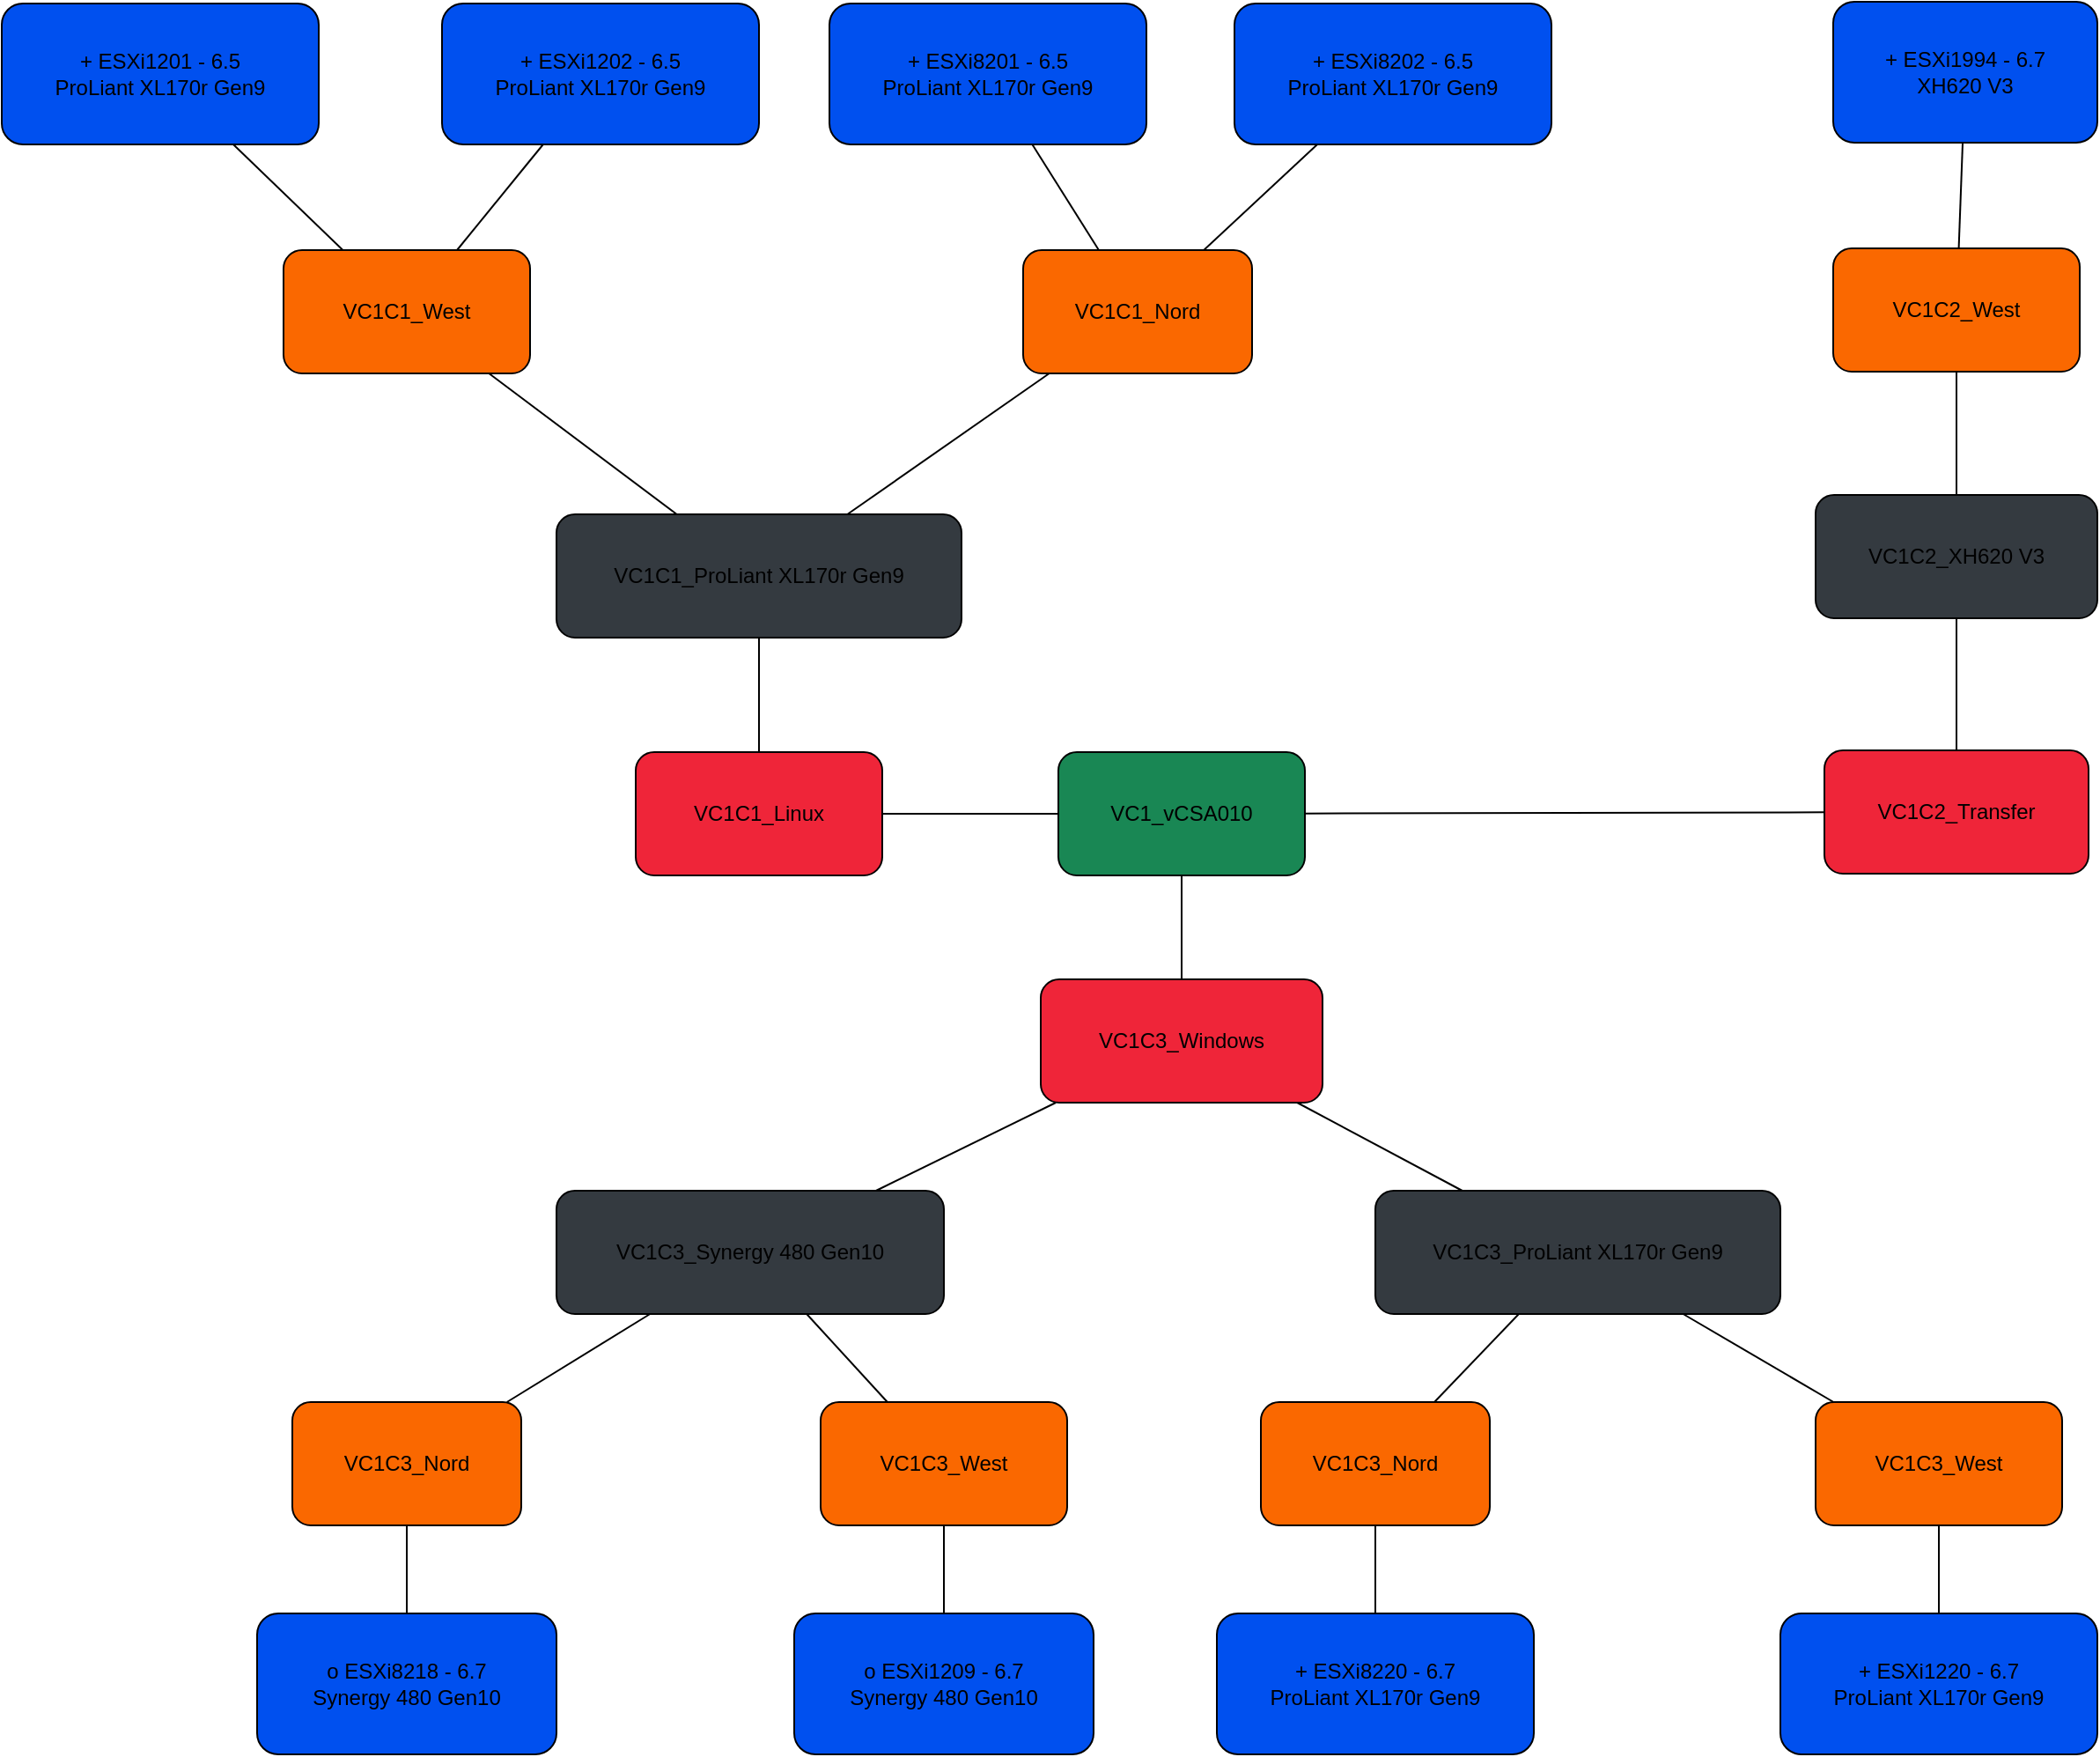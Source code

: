 <mxfile version="20.2.3" type="device"><diagram id="GUvPsMXQeRcdBM3LhqyL" name="DrawIO Diagram"><mxGraphModel dx="1278" dy="641" grid="0" gridSize="10" guides="1" tooltips="1" connect="1" arrows="1" fold="1" page="1" pageScale="1" pageWidth="1654" pageHeight="1169" math="0" shadow="0"><root><mxCell id="0"/><mxCell id="1" parent="0"/><UserObject label="%name%" type="vCenterServer" name="VC1_vCSA010" model="Appliance" version="" placeholders="1" id="1bwpFd1JcE_YYSt9L0Jl-1"><mxCell style="shape=entity;whiteSpace=wrap;html=1;rounded=1;childLayout=stackLayout;horizontal=1;horizontalStack=0;resizeParent=1;resizeLast=0;fillColor=#198754;strokeColor=#000000;" parent="1" vertex="1"><mxGeometry x="817" y="476" width="140" height="70" as="geometry"/></mxCell></UserObject><UserObject label="%name%" type="Cluster" name="VC1C1_Linux" model="" version="" placeholders="1" id="1bwpFd1JcE_YYSt9L0Jl-2"><mxCell style="shape=entity;whiteSpace=wrap;html=1;rounded=1;childLayout=stackLayout;horizontal=1;horizontalStack=0;resizeParent=1;resizeLast=0;fillColor=#ef2539;strokeColor=#000000;" parent="1" vertex="1"><mxGeometry x="577" y="476" width="140" height="70" as="geometry"/></mxCell></UserObject><UserObject label="%name%" type="Model" name="VC1C1_ProLiant XL170r Gen9" model="" version="" placeholders="1" id="1bwpFd1JcE_YYSt9L0Jl-3"><mxCell style="shape=entity;whiteSpace=wrap;html=1;rounded=1;childLayout=stackLayout;horizontal=1;horizontalStack=0;resizeParent=1;resizeLast=0;fillColor=#343a40;strokeColor=#000000;" parent="1" vertex="1"><mxGeometry x="532" y="341" width="230" height="70" as="geometry"/></mxCell></UserObject><UserObject label="%name%" type="PhysicalLocation" name="VC1C1_Nord" model="" version="" placeholders="1" id="1bwpFd1JcE_YYSt9L0Jl-4"><mxCell style="shape=entity;whiteSpace=wrap;html=1;rounded=1;childLayout=stackLayout;horizontal=1;horizontalStack=0;resizeParent=1;resizeLast=0;fillColor=#FA6800;strokeColor=#000000;" parent="1" vertex="1"><mxGeometry x="797" y="191" width="130" height="70" as="geometry"/></mxCell></UserObject><UserObject label="%name% - %version%&lt;br&gt;%model%" type="ESXiHost" name="+ ESXi8201" model="ProLiant XL170r Gen9" version="6.5" placeholders="1" id="1bwpFd1JcE_YYSt9L0Jl-5"><mxCell style="shape=entity;whiteSpace=wrap;html=1;rounded=1;childLayout=stackLayout;horizontal=1;horizontalStack=0;resizeParent=1;resizeLast=0;fillColor=#0050EF;strokeColor=#000000;" parent="1" vertex="1"><mxGeometry x="687" y="51" width="180" height="80" as="geometry"/></mxCell></UserObject><UserObject label="%name% - %version%&lt;br&gt;%model%" type="ESXiHost" name="+ ESXi8202" model="ProLiant XL170r Gen9" version="6.5" placeholders="1" id="1bwpFd1JcE_YYSt9L0Jl-6"><mxCell style="shape=entity;whiteSpace=wrap;html=1;rounded=1;childLayout=stackLayout;horizontal=1;horizontalStack=0;resizeParent=1;resizeLast=0;fillColor=#0050EF;strokeColor=#000000;" parent="1" vertex="1"><mxGeometry x="917" y="51" width="180" height="80" as="geometry"/></mxCell></UserObject><UserObject label="%name%" type="PhysicalLocation" name="VC1C1_West" model="" version="" placeholders="1" id="1bwpFd1JcE_YYSt9L0Jl-7"><mxCell style="shape=entity;whiteSpace=wrap;html=1;rounded=1;childLayout=stackLayout;horizontal=1;horizontalStack=0;resizeParent=1;resizeLast=0;fillColor=#FA6800;strokeColor=#000000;" parent="1" vertex="1"><mxGeometry x="377" y="191" width="140" height="70" as="geometry"/></mxCell></UserObject><UserObject label="%name% - %version%&lt;br&gt;%model%" type="ESXiHost" name="+ ESXi1201" model="ProLiant XL170r Gen9" version="6.5" placeholders="1" id="1bwpFd1JcE_YYSt9L0Jl-8"><mxCell style="shape=entity;whiteSpace=wrap;html=1;rounded=1;childLayout=stackLayout;horizontal=1;horizontalStack=0;resizeParent=1;resizeLast=0;fillColor=#0050EF;strokeColor=#000000;" parent="1" vertex="1"><mxGeometry x="217" y="51" width="180" height="80" as="geometry"/></mxCell></UserObject><UserObject label="%name% - %version%&lt;br&gt;%model%" type="ESXiHost" name="+ ESXi1202" model="ProLiant XL170r Gen9" version="6.5" placeholders="1" id="1bwpFd1JcE_YYSt9L0Jl-9"><mxCell style="shape=entity;whiteSpace=wrap;html=1;rounded=1;childLayout=stackLayout;horizontal=1;horizontalStack=0;resizeParent=1;resizeLast=0;fillColor=#0050EF;strokeColor=#000000;" parent="1" vertex="1"><mxGeometry x="467" y="51" width="180" height="80" as="geometry"/></mxCell></UserObject><UserObject label="%name%" type="Cluster" name="VC1C2_Transfer" model="" version="" placeholders="1" id="1bwpFd1JcE_YYSt9L0Jl-10"><mxCell style="shape=entity;whiteSpace=wrap;html=1;rounded=1;childLayout=stackLayout;horizontal=1;horizontalStack=0;resizeParent=1;resizeLast=0;fillColor=#ef2539;strokeColor=#000000;" parent="1" vertex="1"><mxGeometry x="1252" y="475" width="150" height="70" as="geometry"/></mxCell></UserObject><UserObject label="%name%" type="Model" name="VC1C2_XH620 V3" model="" version="" placeholders="1" id="1bwpFd1JcE_YYSt9L0Jl-11"><mxCell style="shape=entity;whiteSpace=wrap;html=1;rounded=1;childLayout=stackLayout;horizontal=1;horizontalStack=0;resizeParent=1;resizeLast=0;fillColor=#343a40;strokeColor=#000000;" parent="1" vertex="1"><mxGeometry x="1247" y="330" width="160" height="70" as="geometry"/></mxCell></UserObject><UserObject label="%name%" type="PhysicalLocation" name="VC1C2_West" model="" version="" placeholders="1" id="1bwpFd1JcE_YYSt9L0Jl-12"><mxCell style="shape=entity;whiteSpace=wrap;html=1;rounded=1;childLayout=stackLayout;horizontal=1;horizontalStack=0;resizeParent=1;resizeLast=0;fillColor=#FA6800;strokeColor=#000000;" parent="1" vertex="1"><mxGeometry x="1257" y="190" width="140" height="70" as="geometry"/></mxCell></UserObject><UserObject label="%name% - %version%&lt;br&gt;%model%" type="ESXiHost" name="+ ESXi1994" model="XH620 V3" version="6.7" placeholders="1" id="1bwpFd1JcE_YYSt9L0Jl-13"><mxCell style="shape=entity;whiteSpace=wrap;html=1;rounded=1;childLayout=stackLayout;horizontal=1;horizontalStack=0;resizeParent=1;resizeLast=0;fillColor=#0050EF;strokeColor=#000000;" parent="1" vertex="1"><mxGeometry x="1257" y="50" width="150" height="80" as="geometry"/></mxCell></UserObject><UserObject label="%name%" type="Cluster" name="VC1C3_Windows" model="" version="" placeholders="1" id="1bwpFd1JcE_YYSt9L0Jl-14"><mxCell style="shape=entity;whiteSpace=wrap;html=1;rounded=1;childLayout=stackLayout;horizontal=1;horizontalStack=0;resizeParent=1;resizeLast=0;fillColor=#ef2539;strokeColor=#000000;" parent="1" vertex="1"><mxGeometry x="807" y="605" width="160" height="70" as="geometry"/></mxCell></UserObject><UserObject label="%name%" type="Model" name="VC1C3_ProLiant XL170r Gen9" model="" version="" placeholders="1" id="1bwpFd1JcE_YYSt9L0Jl-15"><mxCell style="shape=entity;whiteSpace=wrap;html=1;rounded=1;childLayout=stackLayout;horizontal=1;horizontalStack=0;resizeParent=1;resizeLast=0;fillColor=#343a40;strokeColor=#000000;" parent="1" vertex="1"><mxGeometry x="997" y="725" width="230" height="70" as="geometry"/></mxCell></UserObject><UserObject label="%name%" type="PhysicalLocation" name="VC1C3_Nord" model="" version="" placeholders="1" id="1bwpFd1JcE_YYSt9L0Jl-16"><mxCell style="shape=entity;whiteSpace=wrap;html=1;rounded=1;childLayout=stackLayout;horizontal=1;horizontalStack=0;resizeParent=1;resizeLast=0;fillColor=#FA6800;strokeColor=#000000;" parent="1" vertex="1"><mxGeometry x="932" y="845" width="130" height="70" as="geometry"/></mxCell></UserObject><UserObject label="%name% - %version%&lt;br&gt;%model%" type="ESXiHost" name="+ ESXi8220" model="ProLiant XL170r Gen9" version="6.7" placeholders="1" id="1bwpFd1JcE_YYSt9L0Jl-17"><mxCell style="shape=entity;whiteSpace=wrap;html=1;rounded=1;childLayout=stackLayout;horizontal=1;horizontalStack=0;resizeParent=1;resizeLast=0;fillColor=#0050EF;strokeColor=#000000;" parent="1" vertex="1"><mxGeometry x="907" y="965" width="180" height="80" as="geometry"/></mxCell></UserObject><UserObject label="%name%" type="PhysicalLocation" name="VC1C3_West" model="" version="" placeholders="1" id="1bwpFd1JcE_YYSt9L0Jl-18"><mxCell style="shape=entity;whiteSpace=wrap;html=1;rounded=1;childLayout=stackLayout;horizontal=1;horizontalStack=0;resizeParent=1;resizeLast=0;fillColor=#FA6800;strokeColor=#000000;" parent="1" vertex="1"><mxGeometry x="1247" y="845" width="140" height="70" as="geometry"/></mxCell></UserObject><UserObject label="%name% - %version%&lt;br&gt;%model%" type="ESXiHost" name="+ ESXi1220" model="ProLiant XL170r Gen9" version="6.7" placeholders="1" id="1bwpFd1JcE_YYSt9L0Jl-19"><mxCell style="shape=entity;whiteSpace=wrap;html=1;rounded=1;childLayout=stackLayout;horizontal=1;horizontalStack=0;resizeParent=1;resizeLast=0;fillColor=#0050EF;strokeColor=#000000;" parent="1" vertex="1"><mxGeometry x="1227" y="965" width="180" height="80" as="geometry"/></mxCell></UserObject><UserObject label="%name%" type="Model" name="VC1C3_Synergy 480 Gen10" model="" version="" placeholders="1" id="1bwpFd1JcE_YYSt9L0Jl-20"><mxCell style="shape=entity;whiteSpace=wrap;html=1;rounded=1;childLayout=stackLayout;horizontal=1;horizontalStack=0;resizeParent=1;resizeLast=0;fillColor=#343a40;strokeColor=#000000;" parent="1" vertex="1"><mxGeometry x="532" y="725" width="220" height="70" as="geometry"/></mxCell></UserObject><UserObject label="%name%" type="PhysicalLocation" name="VC1C3_Nord" model="" version="" placeholders="1" id="1bwpFd1JcE_YYSt9L0Jl-21"><mxCell style="shape=entity;whiteSpace=wrap;html=1;rounded=1;childLayout=stackLayout;horizontal=1;horizontalStack=0;resizeParent=1;resizeLast=0;fillColor=#FA6800;strokeColor=#000000;" parent="1" vertex="1"><mxGeometry x="382" y="845" width="130" height="70" as="geometry"/></mxCell></UserObject><UserObject label="%name% - %version%&lt;br&gt;%model%" type="ESXiHost" name="o ESXi8218" model="Synergy 480 Gen10" version="6.7" placeholders="1" id="1bwpFd1JcE_YYSt9L0Jl-22"><mxCell style="shape=entity;whiteSpace=wrap;html=1;rounded=1;childLayout=stackLayout;horizontal=1;horizontalStack=0;resizeParent=1;resizeLast=0;fillColor=#0050EF;strokeColor=#000000;" parent="1" vertex="1"><mxGeometry x="362" y="965" width="170" height="80" as="geometry"/></mxCell></UserObject><UserObject label="%name%" type="PhysicalLocation" name="VC1C3_West" model="" version="" placeholders="1" id="1bwpFd1JcE_YYSt9L0Jl-23"><mxCell style="shape=entity;whiteSpace=wrap;html=1;rounded=1;childLayout=stackLayout;horizontal=1;horizontalStack=0;resizeParent=1;resizeLast=0;fillColor=#FA6800;strokeColor=#000000;" parent="1" vertex="1"><mxGeometry x="682" y="845" width="140" height="70" as="geometry"/></mxCell></UserObject><UserObject label="%name% - %version%&lt;br&gt;%model%" type="ESXiHost" name="o ESXi1209" model="Synergy 480 Gen10" version="6.7" placeholders="1" id="1bwpFd1JcE_YYSt9L0Jl-24"><mxCell style="shape=entity;whiteSpace=wrap;html=1;rounded=1;childLayout=stackLayout;horizontal=1;horizontalStack=0;resizeParent=1;resizeLast=0;fillColor=#0050EF;strokeColor=#000000;" parent="1" vertex="1"><mxGeometry x="667" y="965" width="170" height="80" as="geometry"/></mxCell></UserObject><mxCell id="1bwpFd1JcE_YYSt9L0Jl-25" value="" style="curved=0;endArrow=none;endFill=0;fontSize=11;" parent="1" source="1bwpFd1JcE_YYSt9L0Jl-2" target="1bwpFd1JcE_YYSt9L0Jl-1" edge="1"><mxGeometry relative="1" as="geometry"/></mxCell><mxCell id="1bwpFd1JcE_YYSt9L0Jl-26" value="" style="curved=0;endArrow=none;endFill=0;fontSize=11;" parent="1" source="1bwpFd1JcE_YYSt9L0Jl-3" target="1bwpFd1JcE_YYSt9L0Jl-2" edge="1"><mxGeometry relative="1" as="geometry"/></mxCell><mxCell id="1bwpFd1JcE_YYSt9L0Jl-27" value="" style="curved=0;endArrow=none;endFill=0;fontSize=11;" parent="1" source="1bwpFd1JcE_YYSt9L0Jl-4" target="1bwpFd1JcE_YYSt9L0Jl-3" edge="1"><mxGeometry relative="1" as="geometry"/></mxCell><mxCell id="1bwpFd1JcE_YYSt9L0Jl-28" value="" style="curved=0;endArrow=none;endFill=0;fontSize=11;" parent="1" source="1bwpFd1JcE_YYSt9L0Jl-5" target="1bwpFd1JcE_YYSt9L0Jl-4" edge="1"><mxGeometry relative="1" as="geometry"/></mxCell><mxCell id="1bwpFd1JcE_YYSt9L0Jl-29" value="" style="curved=0;endArrow=none;endFill=0;fontSize=11;" parent="1" source="1bwpFd1JcE_YYSt9L0Jl-6" target="1bwpFd1JcE_YYSt9L0Jl-4" edge="1"><mxGeometry relative="1" as="geometry"/></mxCell><mxCell id="1bwpFd1JcE_YYSt9L0Jl-30" value="" style="curved=0;endArrow=none;endFill=0;fontSize=11;" parent="1" source="1bwpFd1JcE_YYSt9L0Jl-7" target="1bwpFd1JcE_YYSt9L0Jl-3" edge="1"><mxGeometry relative="1" as="geometry"/></mxCell><mxCell id="1bwpFd1JcE_YYSt9L0Jl-31" value="" style="curved=0;endArrow=none;endFill=0;fontSize=11;" parent="1" source="1bwpFd1JcE_YYSt9L0Jl-8" target="1bwpFd1JcE_YYSt9L0Jl-7" edge="1"><mxGeometry relative="1" as="geometry"/></mxCell><mxCell id="1bwpFd1JcE_YYSt9L0Jl-32" value="" style="curved=0;endArrow=none;endFill=0;fontSize=11;" parent="1" source="1bwpFd1JcE_YYSt9L0Jl-9" target="1bwpFd1JcE_YYSt9L0Jl-7" edge="1"><mxGeometry relative="1" as="geometry"/></mxCell><mxCell id="1bwpFd1JcE_YYSt9L0Jl-33" value="" style="curved=0;endArrow=none;endFill=0;fontSize=11;" parent="1" source="1bwpFd1JcE_YYSt9L0Jl-10" target="1bwpFd1JcE_YYSt9L0Jl-1" edge="1"><mxGeometry relative="1" as="geometry"/></mxCell><mxCell id="1bwpFd1JcE_YYSt9L0Jl-34" value="" style="curved=0;endArrow=none;endFill=0;fontSize=11;" parent="1" source="1bwpFd1JcE_YYSt9L0Jl-11" target="1bwpFd1JcE_YYSt9L0Jl-10" edge="1"><mxGeometry relative="1" as="geometry"/></mxCell><mxCell id="1bwpFd1JcE_YYSt9L0Jl-35" value="" style="curved=0;endArrow=none;endFill=0;fontSize=11;" parent="1" source="1bwpFd1JcE_YYSt9L0Jl-12" target="1bwpFd1JcE_YYSt9L0Jl-11" edge="1"><mxGeometry relative="1" as="geometry"/></mxCell><mxCell id="1bwpFd1JcE_YYSt9L0Jl-36" value="" style="curved=0;endArrow=none;endFill=0;fontSize=11;" parent="1" source="1bwpFd1JcE_YYSt9L0Jl-13" target="1bwpFd1JcE_YYSt9L0Jl-12" edge="1"><mxGeometry relative="1" as="geometry"/></mxCell><mxCell id="1bwpFd1JcE_YYSt9L0Jl-37" value="" style="curved=0;endArrow=none;endFill=0;fontSize=11;" parent="1" source="1bwpFd1JcE_YYSt9L0Jl-14" target="1bwpFd1JcE_YYSt9L0Jl-1" edge="1"><mxGeometry relative="1" as="geometry"/></mxCell><mxCell id="1bwpFd1JcE_YYSt9L0Jl-38" value="" style="curved=0;endArrow=none;endFill=0;fontSize=11;" parent="1" source="1bwpFd1JcE_YYSt9L0Jl-15" target="1bwpFd1JcE_YYSt9L0Jl-14" edge="1"><mxGeometry relative="1" as="geometry"/></mxCell><mxCell id="1bwpFd1JcE_YYSt9L0Jl-39" value="" style="curved=0;endArrow=none;endFill=0;fontSize=11;" parent="1" source="1bwpFd1JcE_YYSt9L0Jl-16" target="1bwpFd1JcE_YYSt9L0Jl-15" edge="1"><mxGeometry relative="1" as="geometry"/></mxCell><mxCell id="1bwpFd1JcE_YYSt9L0Jl-40" value="" style="curved=0;endArrow=none;endFill=0;fontSize=11;" parent="1" source="1bwpFd1JcE_YYSt9L0Jl-17" target="1bwpFd1JcE_YYSt9L0Jl-16" edge="1"><mxGeometry relative="1" as="geometry"/></mxCell><mxCell id="1bwpFd1JcE_YYSt9L0Jl-41" value="" style="curved=0;endArrow=none;endFill=0;fontSize=11;" parent="1" source="1bwpFd1JcE_YYSt9L0Jl-18" target="1bwpFd1JcE_YYSt9L0Jl-15" edge="1"><mxGeometry relative="1" as="geometry"/></mxCell><mxCell id="1bwpFd1JcE_YYSt9L0Jl-42" value="" style="curved=0;endArrow=none;endFill=0;fontSize=11;" parent="1" source="1bwpFd1JcE_YYSt9L0Jl-19" target="1bwpFd1JcE_YYSt9L0Jl-18" edge="1"><mxGeometry relative="1" as="geometry"/></mxCell><mxCell id="1bwpFd1JcE_YYSt9L0Jl-43" value="" style="curved=0;endArrow=none;endFill=0;fontSize=11;" parent="1" source="1bwpFd1JcE_YYSt9L0Jl-20" target="1bwpFd1JcE_YYSt9L0Jl-14" edge="1"><mxGeometry relative="1" as="geometry"/></mxCell><mxCell id="1bwpFd1JcE_YYSt9L0Jl-44" value="" style="curved=0;endArrow=none;endFill=0;fontSize=11;" parent="1" source="1bwpFd1JcE_YYSt9L0Jl-21" target="1bwpFd1JcE_YYSt9L0Jl-20" edge="1"><mxGeometry relative="1" as="geometry"/></mxCell><mxCell id="1bwpFd1JcE_YYSt9L0Jl-45" value="" style="curved=0;endArrow=none;endFill=0;fontSize=11;" parent="1" source="1bwpFd1JcE_YYSt9L0Jl-22" target="1bwpFd1JcE_YYSt9L0Jl-21" edge="1"><mxGeometry relative="1" as="geometry"/></mxCell><mxCell id="1bwpFd1JcE_YYSt9L0Jl-46" value="" style="curved=0;endArrow=none;endFill=0;fontSize=11;" parent="1" source="1bwpFd1JcE_YYSt9L0Jl-23" target="1bwpFd1JcE_YYSt9L0Jl-20" edge="1"><mxGeometry relative="1" as="geometry"/></mxCell><mxCell id="1bwpFd1JcE_YYSt9L0Jl-47" value="" style="curved=0;endArrow=none;endFill=0;fontSize=11;" parent="1" source="1bwpFd1JcE_YYSt9L0Jl-24" target="1bwpFd1JcE_YYSt9L0Jl-23" edge="1"><mxGeometry relative="1" as="geometry"/></mxCell></root></mxGraphModel></diagram></mxfile>